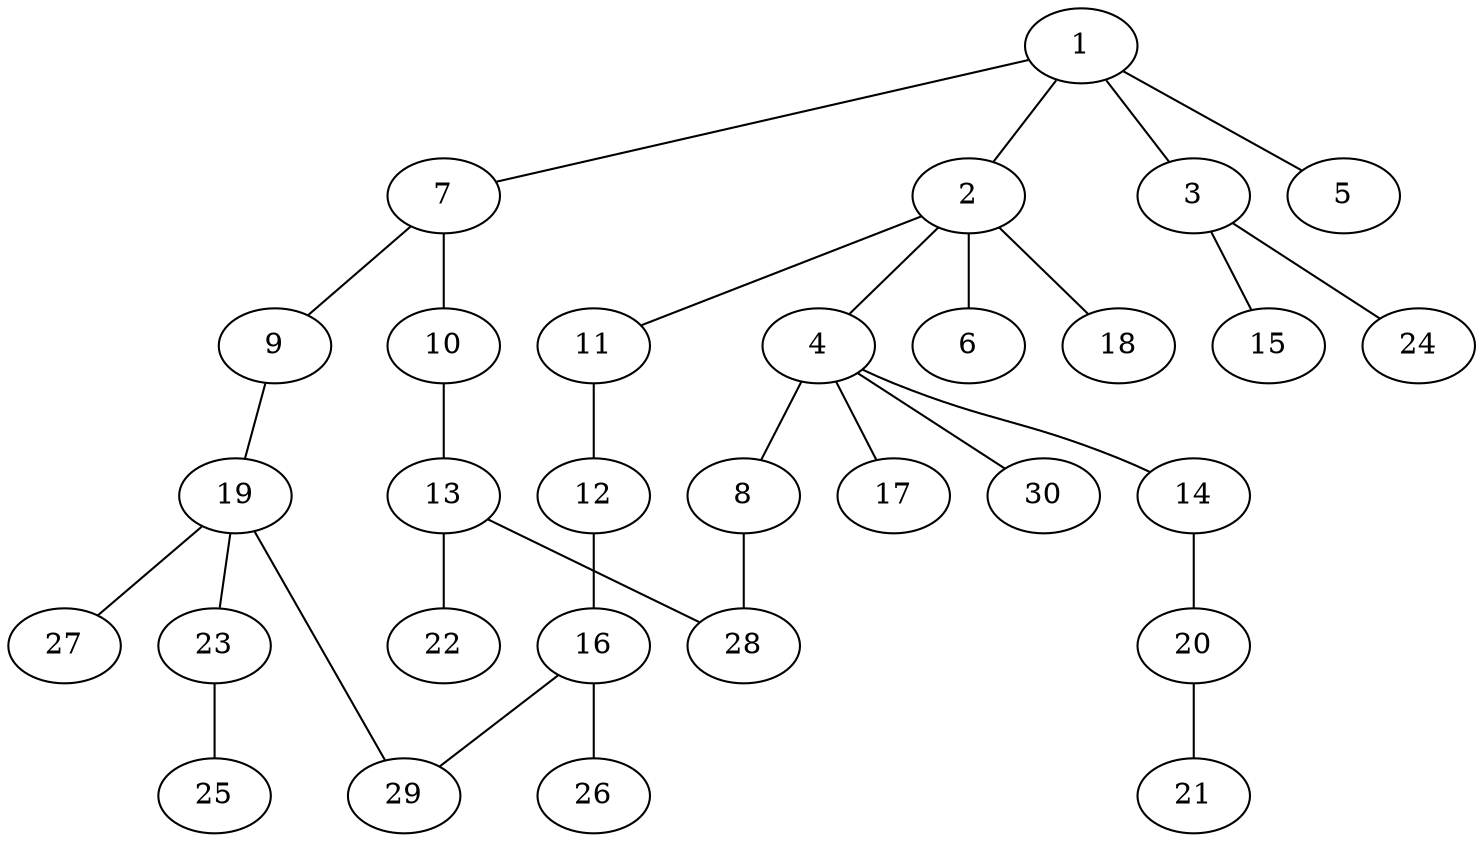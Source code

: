 graph graphname {1--2
1--3
1--5
1--7
2--4
2--6
2--11
2--18
3--15
3--24
4--8
4--14
4--17
4--30
7--9
7--10
8--28
9--19
10--13
11--12
12--16
13--22
13--28
14--20
16--26
16--29
19--23
19--27
19--29
20--21
23--25
}
